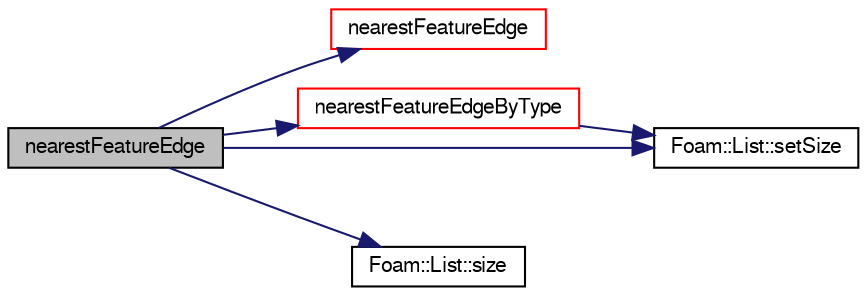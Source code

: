 digraph "nearestFeatureEdge"
{
  bgcolor="transparent";
  edge [fontname="FreeSans",fontsize="10",labelfontname="FreeSans",labelfontsize="10"];
  node [fontname="FreeSans",fontsize="10",shape=record];
  rankdir="LR";
  Node511 [label="nearestFeatureEdge",height=0.2,width=0.4,color="black", fillcolor="grey75", style="filled", fontcolor="black"];
  Node511 -> Node512 [color="midnightblue",fontsize="10",style="solid",fontname="FreeSans"];
  Node512 [label="nearestFeatureEdge",height=0.2,width=0.4,color="red",URL="$a21786.html#abad153e486412a25f7f72c986de9a30b",tooltip="Find nearest surface edge for the sample point. "];
  Node511 -> Node520 [color="midnightblue",fontsize="10",style="solid",fontname="FreeSans"];
  Node520 [label="nearestFeatureEdgeByType",height=0.2,width=0.4,color="red",URL="$a21786.html#aefc9fd869a5dd0a26f26446eb61784b9",tooltip="Find the nearest point on each type of feature edge. "];
  Node520 -> Node522 [color="midnightblue",fontsize="10",style="solid",fontname="FreeSans"];
  Node522 [label="Foam::List::setSize",height=0.2,width=0.4,color="black",URL="$a25694.html#aedb985ffeaf1bdbfeccc2a8730405703",tooltip="Reset size of List. "];
  Node511 -> Node522 [color="midnightblue",fontsize="10",style="solid",fontname="FreeSans"];
  Node511 -> Node526 [color="midnightblue",fontsize="10",style="solid",fontname="FreeSans"];
  Node526 [label="Foam::List::size",height=0.2,width=0.4,color="black",URL="$a25694.html#a8a5f6fa29bd4b500caf186f60245b384",tooltip="Override size to be inconsistent with allocated storage. "];
}
